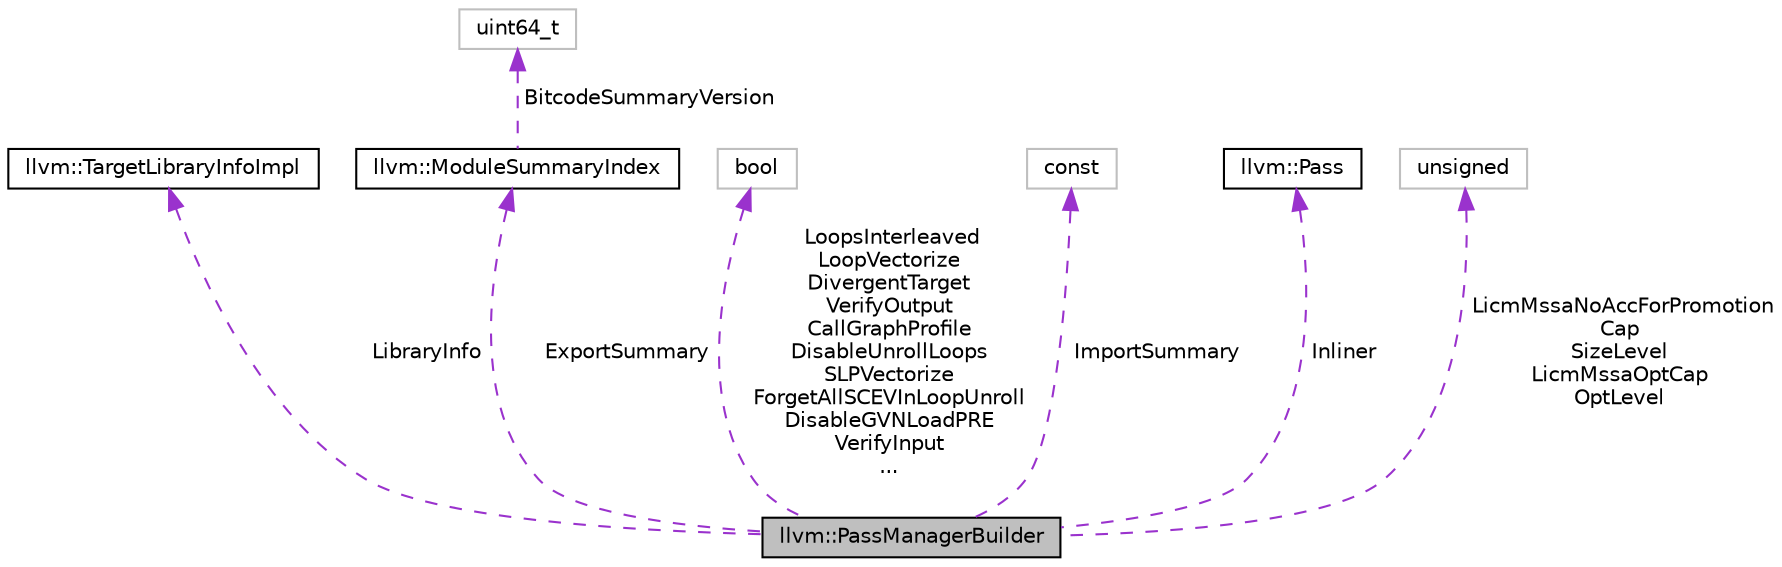 digraph "llvm::PassManagerBuilder"
{
 // LATEX_PDF_SIZE
  bgcolor="transparent";
  edge [fontname="Helvetica",fontsize="10",labelfontname="Helvetica",labelfontsize="10"];
  node [fontname="Helvetica",fontsize="10",shape=record];
  Node1 [label="llvm::PassManagerBuilder",height=0.2,width=0.4,color="black", fillcolor="grey75", style="filled", fontcolor="black",tooltip="PassManagerBuilder - This class is used to set up a standard optimization sequence for languages like..."];
  Node2 -> Node1 [dir="back",color="darkorchid3",fontsize="10",style="dashed",label=" LibraryInfo" ,fontname="Helvetica"];
  Node2 [label="llvm::TargetLibraryInfoImpl",height=0.2,width=0.4,color="black",URL="$classllvm_1_1TargetLibraryInfoImpl.html",tooltip="Implementation of the target library information."];
  Node3 -> Node1 [dir="back",color="darkorchid3",fontsize="10",style="dashed",label=" ExportSummary" ,fontname="Helvetica"];
  Node3 [label="llvm::ModuleSummaryIndex",height=0.2,width=0.4,color="black",URL="$classllvm_1_1ModuleSummaryIndex.html",tooltip="Class to hold module path string table and global value map, and encapsulate methods for operating on..."];
  Node4 -> Node3 [dir="back",color="darkorchid3",fontsize="10",style="dashed",label=" BitcodeSummaryVersion" ,fontname="Helvetica"];
  Node4 [label="uint64_t",height=0.2,width=0.4,color="grey75",tooltip=" "];
  Node5 -> Node1 [dir="back",color="darkorchid3",fontsize="10",style="dashed",label=" LoopsInterleaved\nLoopVectorize\nDivergentTarget\nVerifyOutput\nCallGraphProfile\nDisableUnrollLoops\nSLPVectorize\nForgetAllSCEVInLoopUnroll\nDisableGVNLoadPRE\nVerifyInput\n..." ,fontname="Helvetica"];
  Node5 [label="bool",height=0.2,width=0.4,color="grey75",tooltip=" "];
  Node6 -> Node1 [dir="back",color="darkorchid3",fontsize="10",style="dashed",label=" ImportSummary" ,fontname="Helvetica"];
  Node6 [label="const",height=0.2,width=0.4,color="grey75",tooltip=" "];
  Node7 -> Node1 [dir="back",color="darkorchid3",fontsize="10",style="dashed",label=" Inliner" ,fontname="Helvetica"];
  Node7 [label="llvm::Pass",height=0.2,width=0.4,color="black",URL="$classllvm_1_1Pass.html",tooltip="Pass interface - Implemented by all 'passes'."];
  Node8 -> Node1 [dir="back",color="darkorchid3",fontsize="10",style="dashed",label=" LicmMssaNoAccForPromotion\lCap\nSizeLevel\nLicmMssaOptCap\nOptLevel" ,fontname="Helvetica"];
  Node8 [label="unsigned",height=0.2,width=0.4,color="grey75",tooltip=" "];
}
